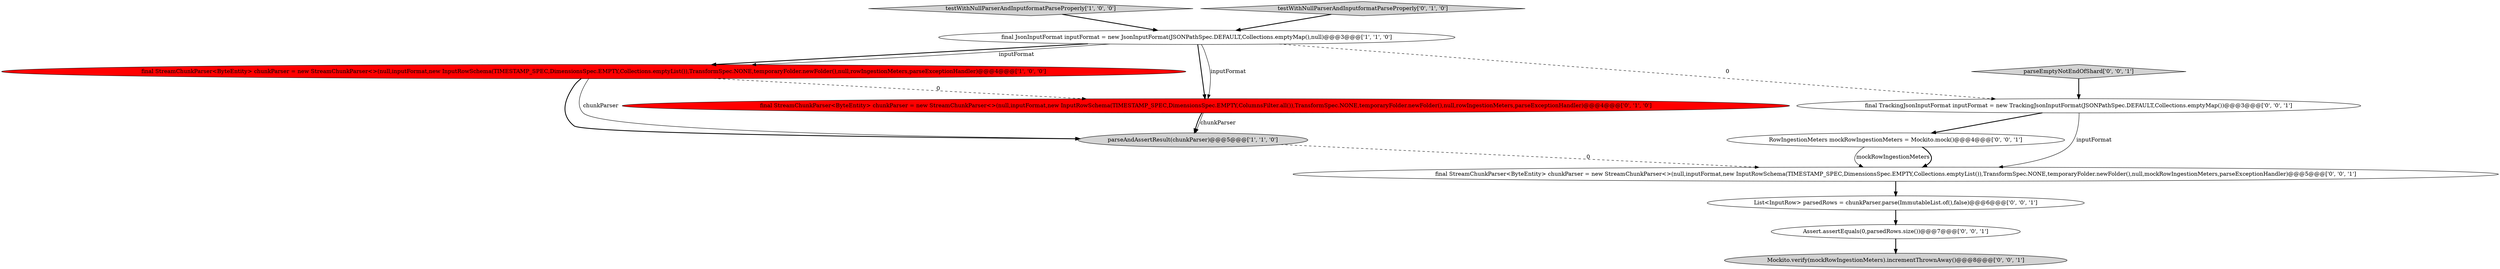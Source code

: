 digraph {
8 [style = filled, label = "List<InputRow> parsedRows = chunkParser.parse(ImmutableList.of(),false)@@@6@@@['0', '0', '1']", fillcolor = white, shape = ellipse image = "AAA0AAABBB3BBB"];
0 [style = filled, label = "testWithNullParserAndInputformatParseProperly['1', '0', '0']", fillcolor = lightgray, shape = diamond image = "AAA0AAABBB1BBB"];
6 [style = filled, label = "RowIngestionMeters mockRowIngestionMeters = Mockito.mock()@@@4@@@['0', '0', '1']", fillcolor = white, shape = ellipse image = "AAA0AAABBB3BBB"];
2 [style = filled, label = "final JsonInputFormat inputFormat = new JsonInputFormat(JSONPathSpec.DEFAULT,Collections.emptyMap(),null)@@@3@@@['1', '1', '0']", fillcolor = white, shape = ellipse image = "AAA0AAABBB1BBB"];
12 [style = filled, label = "parseEmptyNotEndOfShard['0', '0', '1']", fillcolor = lightgray, shape = diamond image = "AAA0AAABBB3BBB"];
1 [style = filled, label = "parseAndAssertResult(chunkParser)@@@5@@@['1', '1', '0']", fillcolor = lightgray, shape = ellipse image = "AAA0AAABBB1BBB"];
10 [style = filled, label = "final StreamChunkParser<ByteEntity> chunkParser = new StreamChunkParser<>(null,inputFormat,new InputRowSchema(TIMESTAMP_SPEC,DimensionsSpec.EMPTY,Collections.emptyList()),TransformSpec.NONE,temporaryFolder.newFolder(),null,mockRowIngestionMeters,parseExceptionHandler)@@@5@@@['0', '0', '1']", fillcolor = white, shape = ellipse image = "AAA0AAABBB3BBB"];
11 [style = filled, label = "Mockito.verify(mockRowIngestionMeters).incrementThrownAway()@@@8@@@['0', '0', '1']", fillcolor = lightgray, shape = ellipse image = "AAA0AAABBB3BBB"];
7 [style = filled, label = "Assert.assertEquals(0,parsedRows.size())@@@7@@@['0', '0', '1']", fillcolor = white, shape = ellipse image = "AAA0AAABBB3BBB"];
3 [style = filled, label = "final StreamChunkParser<ByteEntity> chunkParser = new StreamChunkParser<>(null,inputFormat,new InputRowSchema(TIMESTAMP_SPEC,DimensionsSpec.EMPTY,Collections.emptyList()),TransformSpec.NONE,temporaryFolder.newFolder(),null,rowIngestionMeters,parseExceptionHandler)@@@4@@@['1', '0', '0']", fillcolor = red, shape = ellipse image = "AAA1AAABBB1BBB"];
4 [style = filled, label = "final StreamChunkParser<ByteEntity> chunkParser = new StreamChunkParser<>(null,inputFormat,new InputRowSchema(TIMESTAMP_SPEC,DimensionsSpec.EMPTY,ColumnsFilter.all()),TransformSpec.NONE,temporaryFolder.newFolder(),null,rowIngestionMeters,parseExceptionHandler)@@@4@@@['0', '1', '0']", fillcolor = red, shape = ellipse image = "AAA1AAABBB2BBB"];
9 [style = filled, label = "final TrackingJsonInputFormat inputFormat = new TrackingJsonInputFormat(JSONPathSpec.DEFAULT,Collections.emptyMap())@@@3@@@['0', '0', '1']", fillcolor = white, shape = ellipse image = "AAA0AAABBB3BBB"];
5 [style = filled, label = "testWithNullParserAndInputformatParseProperly['0', '1', '0']", fillcolor = lightgray, shape = diamond image = "AAA0AAABBB2BBB"];
7->11 [style = bold, label=""];
3->1 [style = bold, label=""];
2->3 [style = bold, label=""];
0->2 [style = bold, label=""];
3->1 [style = solid, label="chunkParser"];
1->10 [style = dashed, label="0"];
6->10 [style = solid, label="mockRowIngestionMeters"];
12->9 [style = bold, label=""];
3->4 [style = dashed, label="0"];
2->4 [style = bold, label=""];
8->7 [style = bold, label=""];
9->6 [style = bold, label=""];
5->2 [style = bold, label=""];
10->8 [style = bold, label=""];
2->9 [style = dashed, label="0"];
6->10 [style = bold, label=""];
9->10 [style = solid, label="inputFormat"];
4->1 [style = bold, label=""];
2->4 [style = solid, label="inputFormat"];
2->3 [style = solid, label="inputFormat"];
4->1 [style = solid, label="chunkParser"];
}
